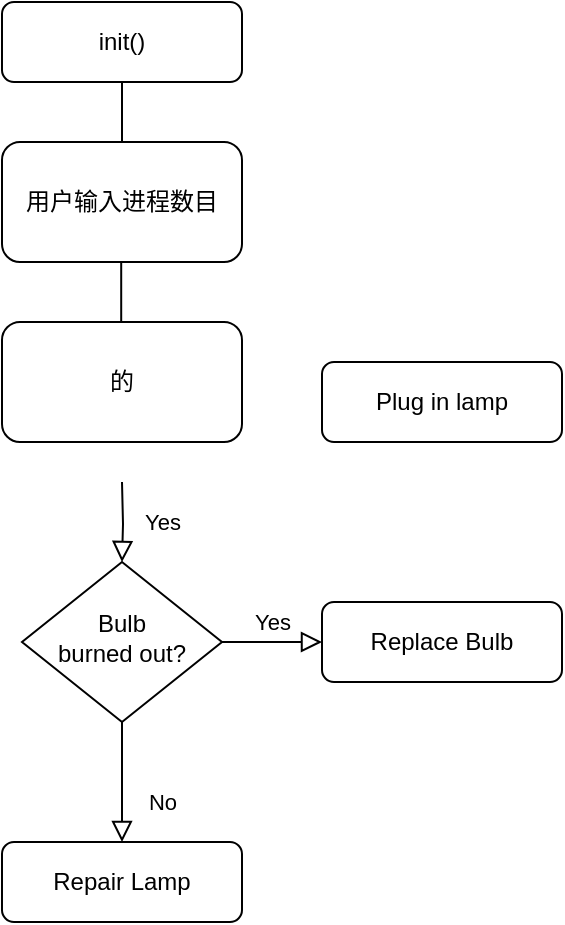 <mxfile type="github" version="13.7.1">
  <diagram id="C5RBs43oDa-KdzZeNtuy" name="Page-1">
    <mxGraphModel page="1" grid="1" shadow="0" math="0" pageHeight="1169" pageWidth="827" pageScale="1" fold="1" arrows="1" connect="1" tooltips="1" guides="1" gridSize="10" dy="570" dx="754">
      <root>
        <mxCell id="WIyWlLk6GJQsqaUBKTNV-0" />
        <mxCell id="WIyWlLk6GJQsqaUBKTNV-1" parent="WIyWlLk6GJQsqaUBKTNV-0" />
        <mxCell id="WIyWlLk6GJQsqaUBKTNV-3" value="init()" parent="WIyWlLk6GJQsqaUBKTNV-1" style="rounded=1;whiteSpace=wrap;html=1;fontSize=12;glass=0;strokeWidth=1;shadow=0;" vertex="1">
          <mxGeometry as="geometry" height="40" width="120" y="10" x="160" />
        </mxCell>
        <mxCell id="WIyWlLk6GJQsqaUBKTNV-4" value="Yes" parent="WIyWlLk6GJQsqaUBKTNV-1" edge="1" target="WIyWlLk6GJQsqaUBKTNV-10" style="rounded=0;html=1;jettySize=auto;orthogonalLoop=1;fontSize=11;endArrow=block;endFill=0;endSize=8;strokeWidth=1;shadow=0;labelBackgroundColor=none;edgeStyle=orthogonalEdgeStyle;">
          <mxGeometry as="geometry" relative="1" y="20">
            <mxPoint as="offset" />
            <mxPoint as="sourcePoint" y="250" x="220" />
          </mxGeometry>
        </mxCell>
        <mxCell id="WIyWlLk6GJQsqaUBKTNV-7" value="Plug in lamp" parent="WIyWlLk6GJQsqaUBKTNV-1" style="rounded=1;whiteSpace=wrap;html=1;fontSize=12;glass=0;strokeWidth=1;shadow=0;" vertex="1">
          <mxGeometry as="geometry" height="40" width="120" y="190" x="320" />
        </mxCell>
        <mxCell id="WIyWlLk6GJQsqaUBKTNV-8" value="No" parent="WIyWlLk6GJQsqaUBKTNV-1" edge="1" target="WIyWlLk6GJQsqaUBKTNV-11" source="WIyWlLk6GJQsqaUBKTNV-10" style="rounded=0;html=1;jettySize=auto;orthogonalLoop=1;fontSize=11;endArrow=block;endFill=0;endSize=8;strokeWidth=1;shadow=0;labelBackgroundColor=none;edgeStyle=orthogonalEdgeStyle;">
          <mxGeometry as="geometry" relative="1" y="20" x="0.333">
            <mxPoint as="offset" />
          </mxGeometry>
        </mxCell>
        <mxCell id="WIyWlLk6GJQsqaUBKTNV-9" value="Yes" parent="WIyWlLk6GJQsqaUBKTNV-1" edge="1" target="WIyWlLk6GJQsqaUBKTNV-12" source="WIyWlLk6GJQsqaUBKTNV-10" style="edgeStyle=orthogonalEdgeStyle;rounded=0;html=1;jettySize=auto;orthogonalLoop=1;fontSize=11;endArrow=block;endFill=0;endSize=8;strokeWidth=1;shadow=0;labelBackgroundColor=none;">
          <mxGeometry as="geometry" relative="1" y="10">
            <mxPoint as="offset" />
          </mxGeometry>
        </mxCell>
        <mxCell id="WIyWlLk6GJQsqaUBKTNV-10" value="Bulb&lt;br&gt;burned out?" parent="WIyWlLk6GJQsqaUBKTNV-1" style="rhombus;whiteSpace=wrap;html=1;shadow=0;fontFamily=Helvetica;fontSize=12;align=center;strokeWidth=1;spacing=6;spacingTop=-4;" vertex="1">
          <mxGeometry as="geometry" height="80" width="100" y="290" x="170" />
        </mxCell>
        <mxCell id="WIyWlLk6GJQsqaUBKTNV-11" value="Repair Lamp" parent="WIyWlLk6GJQsqaUBKTNV-1" style="rounded=1;whiteSpace=wrap;html=1;fontSize=12;glass=0;strokeWidth=1;shadow=0;" vertex="1">
          <mxGeometry as="geometry" height="40" width="120" y="430" x="160" />
        </mxCell>
        <mxCell id="WIyWlLk6GJQsqaUBKTNV-12" value="Replace Bulb" parent="WIyWlLk6GJQsqaUBKTNV-1" style="rounded=1;whiteSpace=wrap;html=1;fontSize=12;glass=0;strokeWidth=1;shadow=0;" vertex="1">
          <mxGeometry as="geometry" height="40" width="120" y="310" x="320" />
        </mxCell>
        <mxCell id="IVyZXZVqzzPxGB_9fByX-0" value="&lt;font&gt;用户输入进程数目&lt;/font&gt;" parent="WIyWlLk6GJQsqaUBKTNV-1" style="rounded=1;whiteSpace=wrap;html=1;" vertex="1">
          <mxGeometry as="geometry" height="60" width="120" y="80" x="160" />
        </mxCell>
        <mxCell id="IVyZXZVqzzPxGB_9fByX-1" value="" parent="WIyWlLk6GJQsqaUBKTNV-1" edge="1" style="endArrow=none;html=1;">
          <mxGeometry as="geometry" relative="1" height="50" width="50">
            <mxPoint as="sourcePoint" y="80" x="220" />
            <mxPoint as="targetPoint" y="50" x="220" />
          </mxGeometry>
        </mxCell>
        <mxCell id="IVyZXZVqzzPxGB_9fByX-2" value="的" parent="WIyWlLk6GJQsqaUBKTNV-1" style="rounded=1;whiteSpace=wrap;html=1;" vertex="1">
          <mxGeometry as="geometry" height="60" width="120" y="170" x="160" />
        </mxCell>
        <mxCell id="IVyZXZVqzzPxGB_9fByX-5" value="" parent="WIyWlLk6GJQsqaUBKTNV-1" edge="1" style="endArrow=none;html=1;">
          <mxGeometry as="geometry" relative="1" height="50" width="50">
            <mxPoint as="sourcePoint" y="170" x="219.6" />
            <mxPoint as="targetPoint" y="140" x="219.6" />
          </mxGeometry>
        </mxCell>
      </root>
    </mxGraphModel>
  </diagram>
</mxfile>
